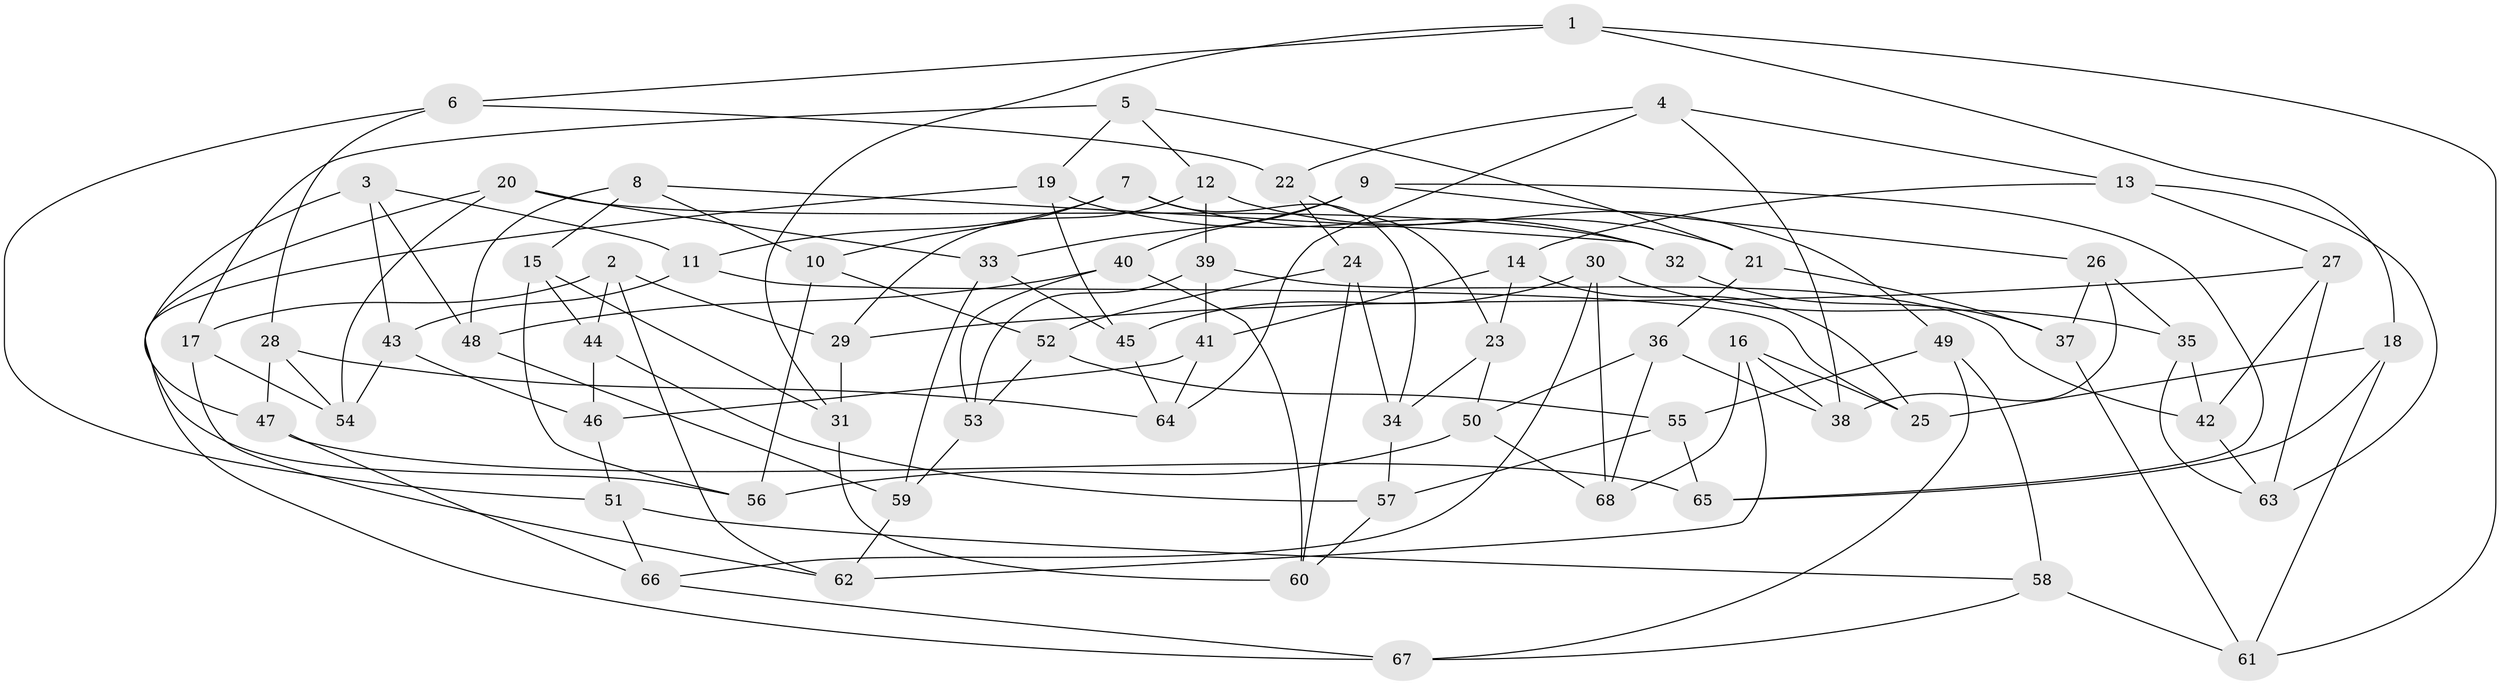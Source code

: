 // coarse degree distribution, {9: 0.14285714285714285, 8: 0.10714285714285714, 11: 0.03571428571428571, 4: 0.42857142857142855, 5: 0.03571428571428571, 6: 0.03571428571428571, 3: 0.17857142857142858, 7: 0.03571428571428571}
// Generated by graph-tools (version 1.1) at 2025/53/03/04/25 22:53:45]
// undirected, 68 vertices, 136 edges
graph export_dot {
  node [color=gray90,style=filled];
  1;
  2;
  3;
  4;
  5;
  6;
  7;
  8;
  9;
  10;
  11;
  12;
  13;
  14;
  15;
  16;
  17;
  18;
  19;
  20;
  21;
  22;
  23;
  24;
  25;
  26;
  27;
  28;
  29;
  30;
  31;
  32;
  33;
  34;
  35;
  36;
  37;
  38;
  39;
  40;
  41;
  42;
  43;
  44;
  45;
  46;
  47;
  48;
  49;
  50;
  51;
  52;
  53;
  54;
  55;
  56;
  57;
  58;
  59;
  60;
  61;
  62;
  63;
  64;
  65;
  66;
  67;
  68;
  1 -- 6;
  1 -- 18;
  1 -- 61;
  1 -- 31;
  2 -- 62;
  2 -- 29;
  2 -- 44;
  2 -- 17;
  3 -- 48;
  3 -- 11;
  3 -- 43;
  3 -- 47;
  4 -- 64;
  4 -- 22;
  4 -- 38;
  4 -- 13;
  5 -- 12;
  5 -- 17;
  5 -- 19;
  5 -- 21;
  6 -- 51;
  6 -- 28;
  6 -- 22;
  7 -- 21;
  7 -- 10;
  7 -- 11;
  7 -- 34;
  8 -- 48;
  8 -- 15;
  8 -- 10;
  8 -- 32;
  9 -- 65;
  9 -- 40;
  9 -- 33;
  9 -- 26;
  10 -- 56;
  10 -- 52;
  11 -- 25;
  11 -- 43;
  12 -- 39;
  12 -- 49;
  12 -- 29;
  13 -- 63;
  13 -- 14;
  13 -- 27;
  14 -- 25;
  14 -- 41;
  14 -- 23;
  15 -- 31;
  15 -- 56;
  15 -- 44;
  16 -- 38;
  16 -- 68;
  16 -- 25;
  16 -- 62;
  17 -- 54;
  17 -- 62;
  18 -- 25;
  18 -- 65;
  18 -- 61;
  19 -- 32;
  19 -- 67;
  19 -- 45;
  20 -- 56;
  20 -- 54;
  20 -- 33;
  20 -- 32;
  21 -- 36;
  21 -- 37;
  22 -- 23;
  22 -- 24;
  23 -- 34;
  23 -- 50;
  24 -- 34;
  24 -- 60;
  24 -- 52;
  26 -- 37;
  26 -- 35;
  26 -- 38;
  27 -- 29;
  27 -- 42;
  27 -- 63;
  28 -- 47;
  28 -- 64;
  28 -- 54;
  29 -- 31;
  30 -- 35;
  30 -- 68;
  30 -- 45;
  30 -- 66;
  31 -- 60;
  32 -- 37;
  33 -- 45;
  33 -- 59;
  34 -- 57;
  35 -- 63;
  35 -- 42;
  36 -- 68;
  36 -- 50;
  36 -- 38;
  37 -- 61;
  39 -- 53;
  39 -- 41;
  39 -- 42;
  40 -- 60;
  40 -- 48;
  40 -- 53;
  41 -- 64;
  41 -- 46;
  42 -- 63;
  43 -- 54;
  43 -- 46;
  44 -- 57;
  44 -- 46;
  45 -- 64;
  46 -- 51;
  47 -- 65;
  47 -- 66;
  48 -- 59;
  49 -- 55;
  49 -- 58;
  49 -- 67;
  50 -- 68;
  50 -- 56;
  51 -- 66;
  51 -- 58;
  52 -- 53;
  52 -- 55;
  53 -- 59;
  55 -- 65;
  55 -- 57;
  57 -- 60;
  58 -- 61;
  58 -- 67;
  59 -- 62;
  66 -- 67;
}
